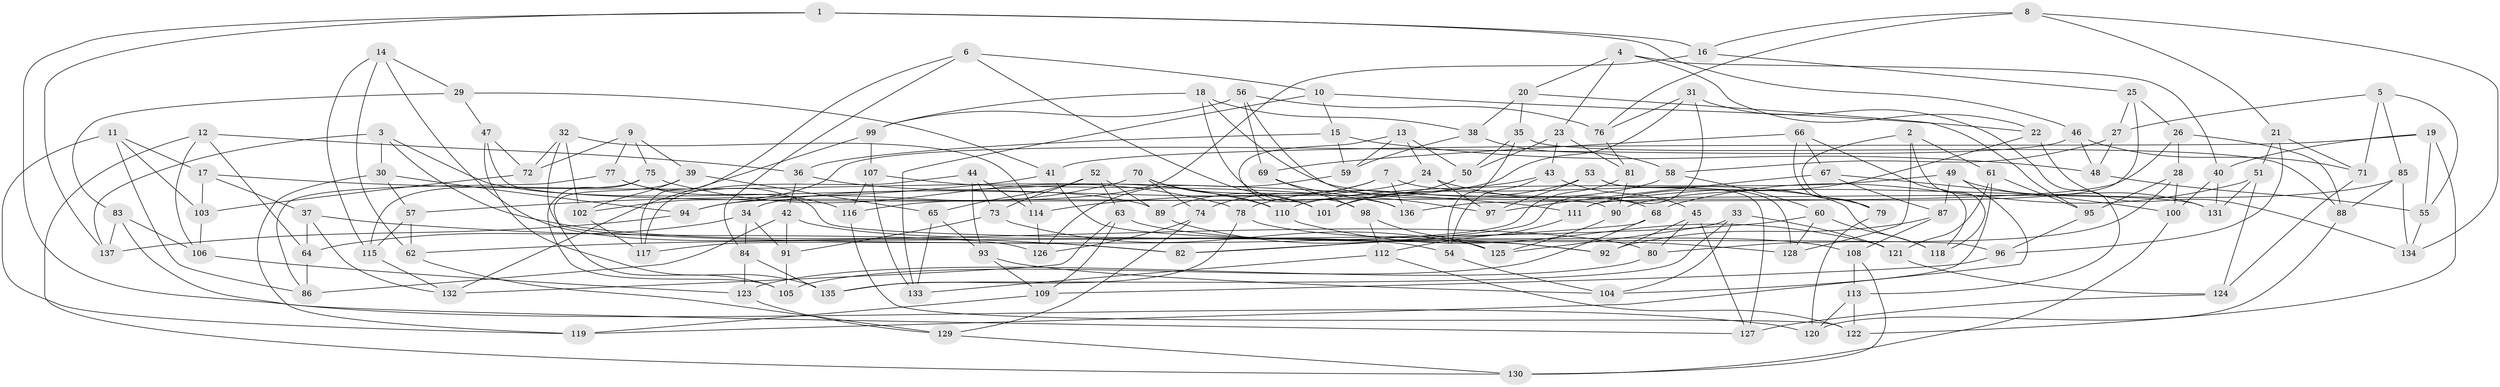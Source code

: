 // coarse degree distribution, {6: 0.5465116279069767, 4: 0.4069767441860465, 5: 0.046511627906976744}
// Generated by graph-tools (version 1.1) at 2025/52/02/27/25 19:52:28]
// undirected, 137 vertices, 274 edges
graph export_dot {
graph [start="1"]
  node [color=gray90,style=filled];
  1;
  2;
  3;
  4;
  5;
  6;
  7;
  8;
  9;
  10;
  11;
  12;
  13;
  14;
  15;
  16;
  17;
  18;
  19;
  20;
  21;
  22;
  23;
  24;
  25;
  26;
  27;
  28;
  29;
  30;
  31;
  32;
  33;
  34;
  35;
  36;
  37;
  38;
  39;
  40;
  41;
  42;
  43;
  44;
  45;
  46;
  47;
  48;
  49;
  50;
  51;
  52;
  53;
  54;
  55;
  56;
  57;
  58;
  59;
  60;
  61;
  62;
  63;
  64;
  65;
  66;
  67;
  68;
  69;
  70;
  71;
  72;
  73;
  74;
  75;
  76;
  77;
  78;
  79;
  80;
  81;
  82;
  83;
  84;
  85;
  86;
  87;
  88;
  89;
  90;
  91;
  92;
  93;
  94;
  95;
  96;
  97;
  98;
  99;
  100;
  101;
  102;
  103;
  104;
  105;
  106;
  107;
  108;
  109;
  110;
  111;
  112;
  113;
  114;
  115;
  116;
  117;
  118;
  119;
  120;
  121;
  122;
  123;
  124;
  125;
  126;
  127;
  128;
  129;
  130;
  131;
  132;
  133;
  134;
  135;
  136;
  137;
  1 -- 46;
  1 -- 137;
  1 -- 120;
  1 -- 16;
  2 -- 118;
  2 -- 128;
  2 -- 79;
  2 -- 61;
  3 -- 30;
  3 -- 80;
  3 -- 137;
  3 -- 89;
  4 -- 23;
  4 -- 40;
  4 -- 20;
  4 -- 22;
  5 -- 71;
  5 -- 27;
  5 -- 85;
  5 -- 55;
  6 -- 101;
  6 -- 10;
  6 -- 117;
  6 -- 84;
  7 -- 89;
  7 -- 136;
  7 -- 118;
  7 -- 74;
  8 -- 76;
  8 -- 134;
  8 -- 16;
  8 -- 21;
  9 -- 77;
  9 -- 39;
  9 -- 72;
  9 -- 75;
  10 -- 15;
  10 -- 22;
  10 -- 133;
  11 -- 119;
  11 -- 17;
  11 -- 86;
  11 -- 103;
  12 -- 64;
  12 -- 106;
  12 -- 36;
  12 -- 130;
  13 -- 59;
  13 -- 50;
  13 -- 24;
  13 -- 98;
  14 -- 126;
  14 -- 115;
  14 -- 29;
  14 -- 62;
  15 -- 48;
  15 -- 59;
  15 -- 36;
  16 -- 25;
  16 -- 94;
  17 -- 111;
  17 -- 103;
  17 -- 37;
  18 -- 136;
  18 -- 38;
  18 -- 99;
  18 -- 131;
  19 -- 122;
  19 -- 55;
  19 -- 40;
  19 -- 41;
  20 -- 95;
  20 -- 38;
  20 -- 35;
  21 -- 96;
  21 -- 71;
  21 -- 51;
  22 -- 134;
  22 -- 111;
  23 -- 81;
  23 -- 50;
  23 -- 43;
  24 -- 34;
  24 -- 97;
  24 -- 79;
  25 -- 27;
  25 -- 111;
  25 -- 26;
  26 -- 88;
  26 -- 136;
  26 -- 28;
  27 -- 48;
  27 -- 58;
  28 -- 100;
  28 -- 80;
  28 -- 95;
  29 -- 41;
  29 -- 47;
  29 -- 83;
  30 -- 94;
  30 -- 57;
  30 -- 119;
  31 -- 76;
  31 -- 82;
  31 -- 113;
  31 -- 116;
  32 -- 114;
  32 -- 72;
  32 -- 102;
  32 -- 82;
  33 -- 121;
  33 -- 104;
  33 -- 135;
  33 -- 125;
  34 -- 64;
  34 -- 91;
  34 -- 84;
  35 -- 54;
  35 -- 88;
  35 -- 50;
  36 -- 42;
  36 -- 110;
  37 -- 132;
  37 -- 82;
  37 -- 64;
  38 -- 58;
  38 -- 59;
  39 -- 102;
  39 -- 105;
  39 -- 65;
  40 -- 100;
  40 -- 131;
  41 -- 92;
  41 -- 57;
  42 -- 86;
  42 -- 54;
  42 -- 91;
  43 -- 45;
  43 -- 114;
  43 -- 54;
  44 -- 73;
  44 -- 93;
  44 -- 117;
  44 -- 114;
  45 -- 92;
  45 -- 127;
  45 -- 80;
  46 -- 48;
  46 -- 102;
  46 -- 71;
  47 -- 90;
  47 -- 72;
  47 -- 135;
  48 -- 55;
  49 -- 87;
  49 -- 131;
  49 -- 110;
  49 -- 119;
  50 -- 101;
  51 -- 131;
  51 -- 124;
  51 -- 68;
  52 -- 89;
  52 -- 73;
  52 -- 63;
  52 -- 65;
  53 -- 128;
  53 -- 78;
  53 -- 97;
  53 -- 127;
  54 -- 104;
  55 -- 134;
  56 -- 69;
  56 -- 99;
  56 -- 68;
  56 -- 76;
  57 -- 62;
  57 -- 115;
  58 -- 60;
  58 -- 101;
  59 -- 126;
  60 -- 128;
  60 -- 62;
  60 -- 118;
  61 -- 121;
  61 -- 95;
  61 -- 104;
  62 -- 129;
  63 -- 128;
  63 -- 132;
  63 -- 109;
  64 -- 86;
  65 -- 133;
  65 -- 93;
  66 -- 67;
  66 -- 69;
  66 -- 79;
  66 -- 118;
  67 -- 87;
  67 -- 100;
  67 -- 97;
  68 -- 82;
  68 -- 105;
  69 -- 98;
  69 -- 97;
  70 -- 101;
  70 -- 94;
  70 -- 74;
  70 -- 110;
  71 -- 124;
  72 -- 103;
  73 -- 125;
  73 -- 91;
  74 -- 126;
  74 -- 129;
  75 -- 105;
  75 -- 115;
  75 -- 78;
  76 -- 81;
  77 -- 116;
  77 -- 96;
  77 -- 86;
  78 -- 108;
  78 -- 135;
  79 -- 120;
  80 -- 123;
  81 -- 90;
  81 -- 117;
  83 -- 106;
  83 -- 137;
  83 -- 127;
  84 -- 135;
  84 -- 123;
  85 -- 134;
  85 -- 88;
  85 -- 90;
  87 -- 92;
  87 -- 108;
  88 -- 120;
  89 -- 92;
  90 -- 125;
  91 -- 105;
  93 -- 109;
  93 -- 104;
  94 -- 137;
  95 -- 96;
  96 -- 109;
  98 -- 125;
  98 -- 112;
  99 -- 132;
  99 -- 107;
  100 -- 130;
  102 -- 117;
  103 -- 106;
  106 -- 123;
  107 -- 136;
  107 -- 116;
  107 -- 133;
  108 -- 130;
  108 -- 113;
  109 -- 119;
  110 -- 121;
  111 -- 112;
  112 -- 122;
  112 -- 133;
  113 -- 122;
  113 -- 120;
  114 -- 126;
  115 -- 132;
  116 -- 122;
  121 -- 124;
  123 -- 129;
  124 -- 127;
  129 -- 130;
}
